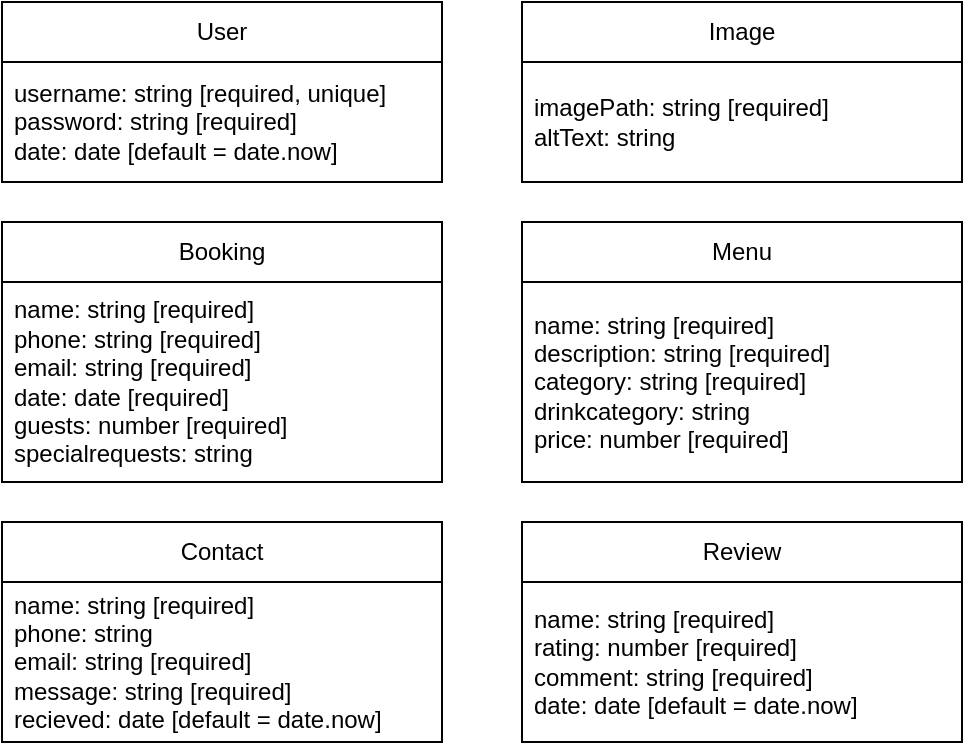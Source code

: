 <mxfile>
    <diagram id="VT8k908C6M_TzhZhOl51" name="Page-1">
        <mxGraphModel dx="733" dy="779" grid="1" gridSize="10" guides="1" tooltips="1" connect="1" arrows="1" fold="1" page="1" pageScale="1" pageWidth="850" pageHeight="1100" math="0" shadow="0">
            <root>
                <mxCell id="0"/>
                <mxCell id="1" parent="0"/>
                <mxCell id="2" value="User" style="swimlane;fontStyle=0;childLayout=stackLayout;horizontal=1;startSize=30;horizontalStack=0;resizeParent=1;resizeParentMax=0;resizeLast=0;collapsible=1;marginBottom=0;whiteSpace=wrap;html=1;" vertex="1" parent="1">
                    <mxGeometry x="140" y="100" width="220" height="90" as="geometry"/>
                </mxCell>
                <mxCell id="3" value="username: string [required, unique]&lt;br&gt;password: string [required]&lt;br&gt;date: date [default = date.now]" style="text;strokeColor=none;fillColor=none;align=left;verticalAlign=middle;spacingLeft=4;spacingRight=4;overflow=hidden;points=[[0,0.5],[1,0.5]];portConstraint=eastwest;rotatable=0;whiteSpace=wrap;html=1;" vertex="1" parent="2">
                    <mxGeometry y="30" width="220" height="60" as="geometry"/>
                </mxCell>
                <mxCell id="34" value="Booking" style="swimlane;fontStyle=0;childLayout=stackLayout;horizontal=1;startSize=30;horizontalStack=0;resizeParent=1;resizeParentMax=0;resizeLast=0;collapsible=1;marginBottom=0;whiteSpace=wrap;html=1;" vertex="1" parent="1">
                    <mxGeometry x="140" y="210" width="220" height="130" as="geometry">
                        <mxRectangle x="140" y="290" width="70" height="30" as="alternateBounds"/>
                    </mxGeometry>
                </mxCell>
                <mxCell id="35" value="name: string [required]&lt;br&gt;phone: string [required]&lt;br&gt;email: string [required]&lt;br&gt;date: date [required]&lt;br&gt;guests: number [required]&lt;br&gt;specialrequests: string" style="text;strokeColor=none;fillColor=none;align=left;verticalAlign=middle;spacingLeft=4;spacingRight=4;overflow=hidden;points=[[0,0.5],[1,0.5]];portConstraint=eastwest;rotatable=0;whiteSpace=wrap;html=1;" vertex="1" parent="34">
                    <mxGeometry y="30" width="220" height="100" as="geometry"/>
                </mxCell>
                <mxCell id="37" value="Contact" style="swimlane;fontStyle=0;childLayout=stackLayout;horizontal=1;startSize=30;horizontalStack=0;resizeParent=1;resizeParentMax=0;resizeLast=0;collapsible=1;marginBottom=0;whiteSpace=wrap;html=1;" vertex="1" parent="1">
                    <mxGeometry x="140" y="360" width="220" height="110" as="geometry">
                        <mxRectangle x="140" y="290" width="70" height="30" as="alternateBounds"/>
                    </mxGeometry>
                </mxCell>
                <mxCell id="38" value="name: string [required]&lt;br&gt;phone: string&lt;br&gt;email: string [required]&lt;br&gt;message: string [required]&lt;br&gt;recieved: date [default = date.now]" style="text;strokeColor=none;fillColor=none;align=left;verticalAlign=middle;spacingLeft=4;spacingRight=4;overflow=hidden;points=[[0,0.5],[1,0.5]];portConstraint=eastwest;rotatable=0;whiteSpace=wrap;html=1;" vertex="1" parent="37">
                    <mxGeometry y="30" width="220" height="80" as="geometry"/>
                </mxCell>
                <mxCell id="39" value="Image" style="swimlane;fontStyle=0;childLayout=stackLayout;horizontal=1;startSize=30;horizontalStack=0;resizeParent=1;resizeParentMax=0;resizeLast=0;collapsible=1;marginBottom=0;whiteSpace=wrap;html=1;" vertex="1" parent="1">
                    <mxGeometry x="400" y="100" width="220" height="90" as="geometry"/>
                </mxCell>
                <mxCell id="40" value="imagePath: string [required]&lt;br&gt;altText: string" style="text;strokeColor=none;fillColor=none;align=left;verticalAlign=middle;spacingLeft=4;spacingRight=4;overflow=hidden;points=[[0,0.5],[1,0.5]];portConstraint=eastwest;rotatable=0;whiteSpace=wrap;html=1;" vertex="1" parent="39">
                    <mxGeometry y="30" width="220" height="60" as="geometry"/>
                </mxCell>
                <mxCell id="41" value="Menu" style="swimlane;fontStyle=0;childLayout=stackLayout;horizontal=1;startSize=30;horizontalStack=0;resizeParent=1;resizeParentMax=0;resizeLast=0;collapsible=1;marginBottom=0;whiteSpace=wrap;html=1;" vertex="1" parent="1">
                    <mxGeometry x="400" y="210" width="220" height="130" as="geometry">
                        <mxRectangle x="140" y="290" width="70" height="30" as="alternateBounds"/>
                    </mxGeometry>
                </mxCell>
                <mxCell id="42" value="name: string [required]&lt;br&gt;description: string [required]&lt;br&gt;category: string [required]&lt;br&gt;drinkcategory: string&lt;br&gt;price: number [required]" style="text;strokeColor=none;fillColor=none;align=left;verticalAlign=middle;spacingLeft=4;spacingRight=4;overflow=hidden;points=[[0,0.5],[1,0.5]];portConstraint=eastwest;rotatable=0;whiteSpace=wrap;html=1;" vertex="1" parent="41">
                    <mxGeometry y="30" width="220" height="100" as="geometry"/>
                </mxCell>
                <mxCell id="43" value="Review" style="swimlane;fontStyle=0;childLayout=stackLayout;horizontal=1;startSize=30;horizontalStack=0;resizeParent=1;resizeParentMax=0;resizeLast=0;collapsible=1;marginBottom=0;whiteSpace=wrap;html=1;" vertex="1" parent="1">
                    <mxGeometry x="400" y="360" width="220" height="110" as="geometry">
                        <mxRectangle x="140" y="290" width="70" height="30" as="alternateBounds"/>
                    </mxGeometry>
                </mxCell>
                <mxCell id="44" value="name: string [required]&lt;br&gt;rating: number [required]&lt;br&gt;comment: string [required]&lt;br&gt;date: date [default = date.now]" style="text;strokeColor=none;fillColor=none;align=left;verticalAlign=middle;spacingLeft=4;spacingRight=4;overflow=hidden;points=[[0,0.5],[1,0.5]];portConstraint=eastwest;rotatable=0;whiteSpace=wrap;html=1;" vertex="1" parent="43">
                    <mxGeometry y="30" width="220" height="80" as="geometry"/>
                </mxCell>
            </root>
        </mxGraphModel>
    </diagram>
</mxfile>